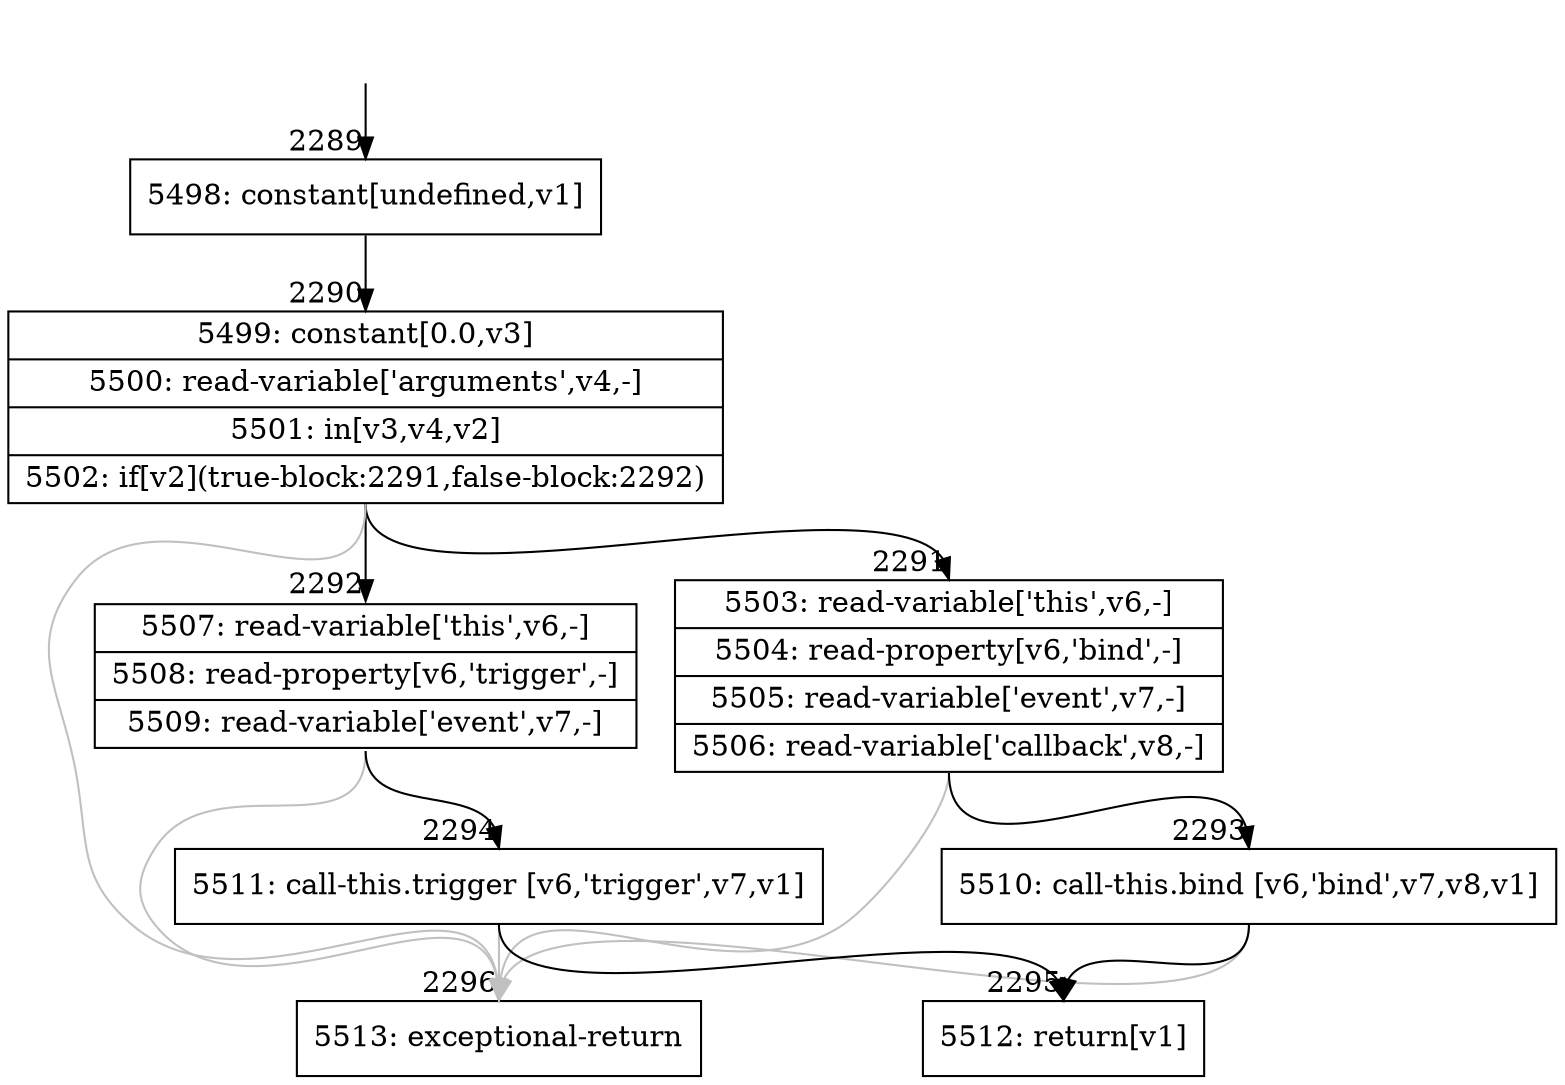 digraph {
rankdir="TD"
BB_entry209[shape=none,label=""];
BB_entry209 -> BB2289 [tailport=s, headport=n, headlabel="    2289"]
BB2289 [shape=record label="{5498: constant[undefined,v1]}" ] 
BB2289 -> BB2290 [tailport=s, headport=n, headlabel="      2290"]
BB2290 [shape=record label="{5499: constant[0.0,v3]|5500: read-variable['arguments',v4,-]|5501: in[v3,v4,v2]|5502: if[v2](true-block:2291,false-block:2292)}" ] 
BB2290 -> BB2291 [tailport=s, headport=n, headlabel="      2291"]
BB2290 -> BB2292 [tailport=s, headport=n, headlabel="      2292"]
BB2290 -> BB2296 [tailport=s, headport=n, color=gray, headlabel="      2296"]
BB2291 [shape=record label="{5503: read-variable['this',v6,-]|5504: read-property[v6,'bind',-]|5505: read-variable['event',v7,-]|5506: read-variable['callback',v8,-]}" ] 
BB2291 -> BB2293 [tailport=s, headport=n, headlabel="      2293"]
BB2291 -> BB2296 [tailport=s, headport=n, color=gray]
BB2292 [shape=record label="{5507: read-variable['this',v6,-]|5508: read-property[v6,'trigger',-]|5509: read-variable['event',v7,-]}" ] 
BB2292 -> BB2294 [tailport=s, headport=n, headlabel="      2294"]
BB2292 -> BB2296 [tailport=s, headport=n, color=gray]
BB2293 [shape=record label="{5510: call-this.bind [v6,'bind',v7,v8,v1]}" ] 
BB2293 -> BB2295 [tailport=s, headport=n, headlabel="      2295"]
BB2293 -> BB2296 [tailport=s, headport=n, color=gray]
BB2294 [shape=record label="{5511: call-this.trigger [v6,'trigger',v7,v1]}" ] 
BB2294 -> BB2295 [tailport=s, headport=n]
BB2294 -> BB2296 [tailport=s, headport=n, color=gray]
BB2295 [shape=record label="{5512: return[v1]}" ] 
BB2296 [shape=record label="{5513: exceptional-return}" ] 
//#$~ 1143
}
